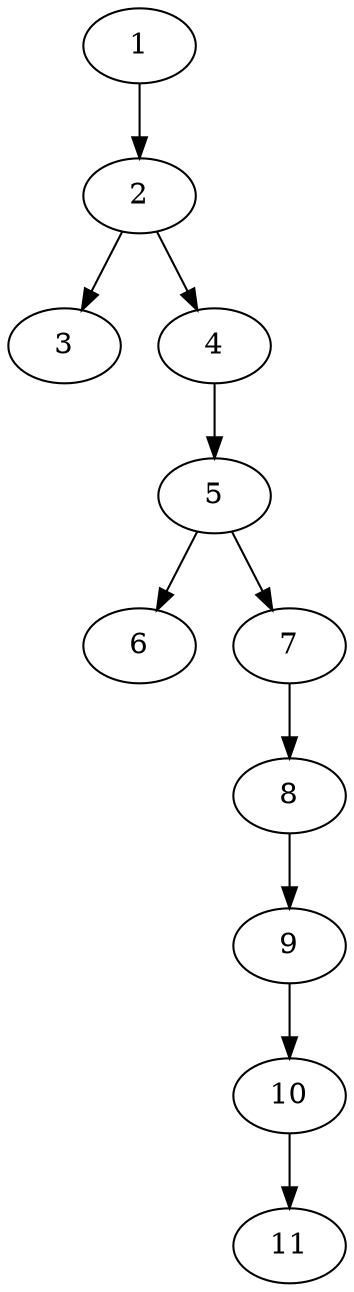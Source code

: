 // DAG (tier=1-easy, mode=data, n=11, ccr=0.341, fat=0.398, density=0.242, regular=0.735, jump=0.056, mindata=1048576, maxdata=8388608)
// DAG automatically generated by daggen at Sun Aug 24 16:33:33 2025
// /home/ermia/Project/Environments/daggen/bin/daggen --dot --ccr 0.341 --fat 0.398 --regular 0.735 --density 0.242 --jump 0.056 --mindata 1048576 --maxdata 8388608 -n 11 
digraph G {
  1 [size="490962918892829147136", alpha="0.10", expect_size="245481459446414573568"]
  1 -> 2 [size ="497877440790528"]
  2 [size="11990619074016420", alpha="0.19", expect_size="5995309537008210"]
  2 -> 3 [size ="189586869321728"]
  2 -> 4 [size ="189586869321728"]
  3 [size="91216398540618072064", alpha="0.03", expect_size="45608199270309036032"]
  4 [size="503300684003638509568", alpha="0.03", expect_size="251650342001819254784"]
  4 -> 5 [size ="506183907540992"]
  5 [size="13886100537382292", alpha="0.06", expect_size="6943050268691146"]
  5 -> 6 [size ="262691071459328"]
  5 -> 7 [size ="262691071459328"]
  6 [size="254913427805634035712", alpha="0.03", expect_size="127456713902817017856"]
  7 [size="41101198360756968", alpha="0.03", expect_size="20550599180378484"]
  7 -> 8 [size ="23788884328448"]
  8 [size="3442446429819865", alpha="0.11", expect_size="1721223214909932"]
  8 -> 9 [size ="239027043172352"]
  9 [size="10361200407811934", alpha="0.12", expect_size="5180600203905967"]
  9 -> 10 [size ="18723675045888"]
  10 [size="55420369475724968", alpha="0.11", expect_size="27710184737862484"]
  10 -> 11 [size ="22205727506432"]
  11 [size="995979018158195", alpha="0.04", expect_size="497989509079097"]
}
